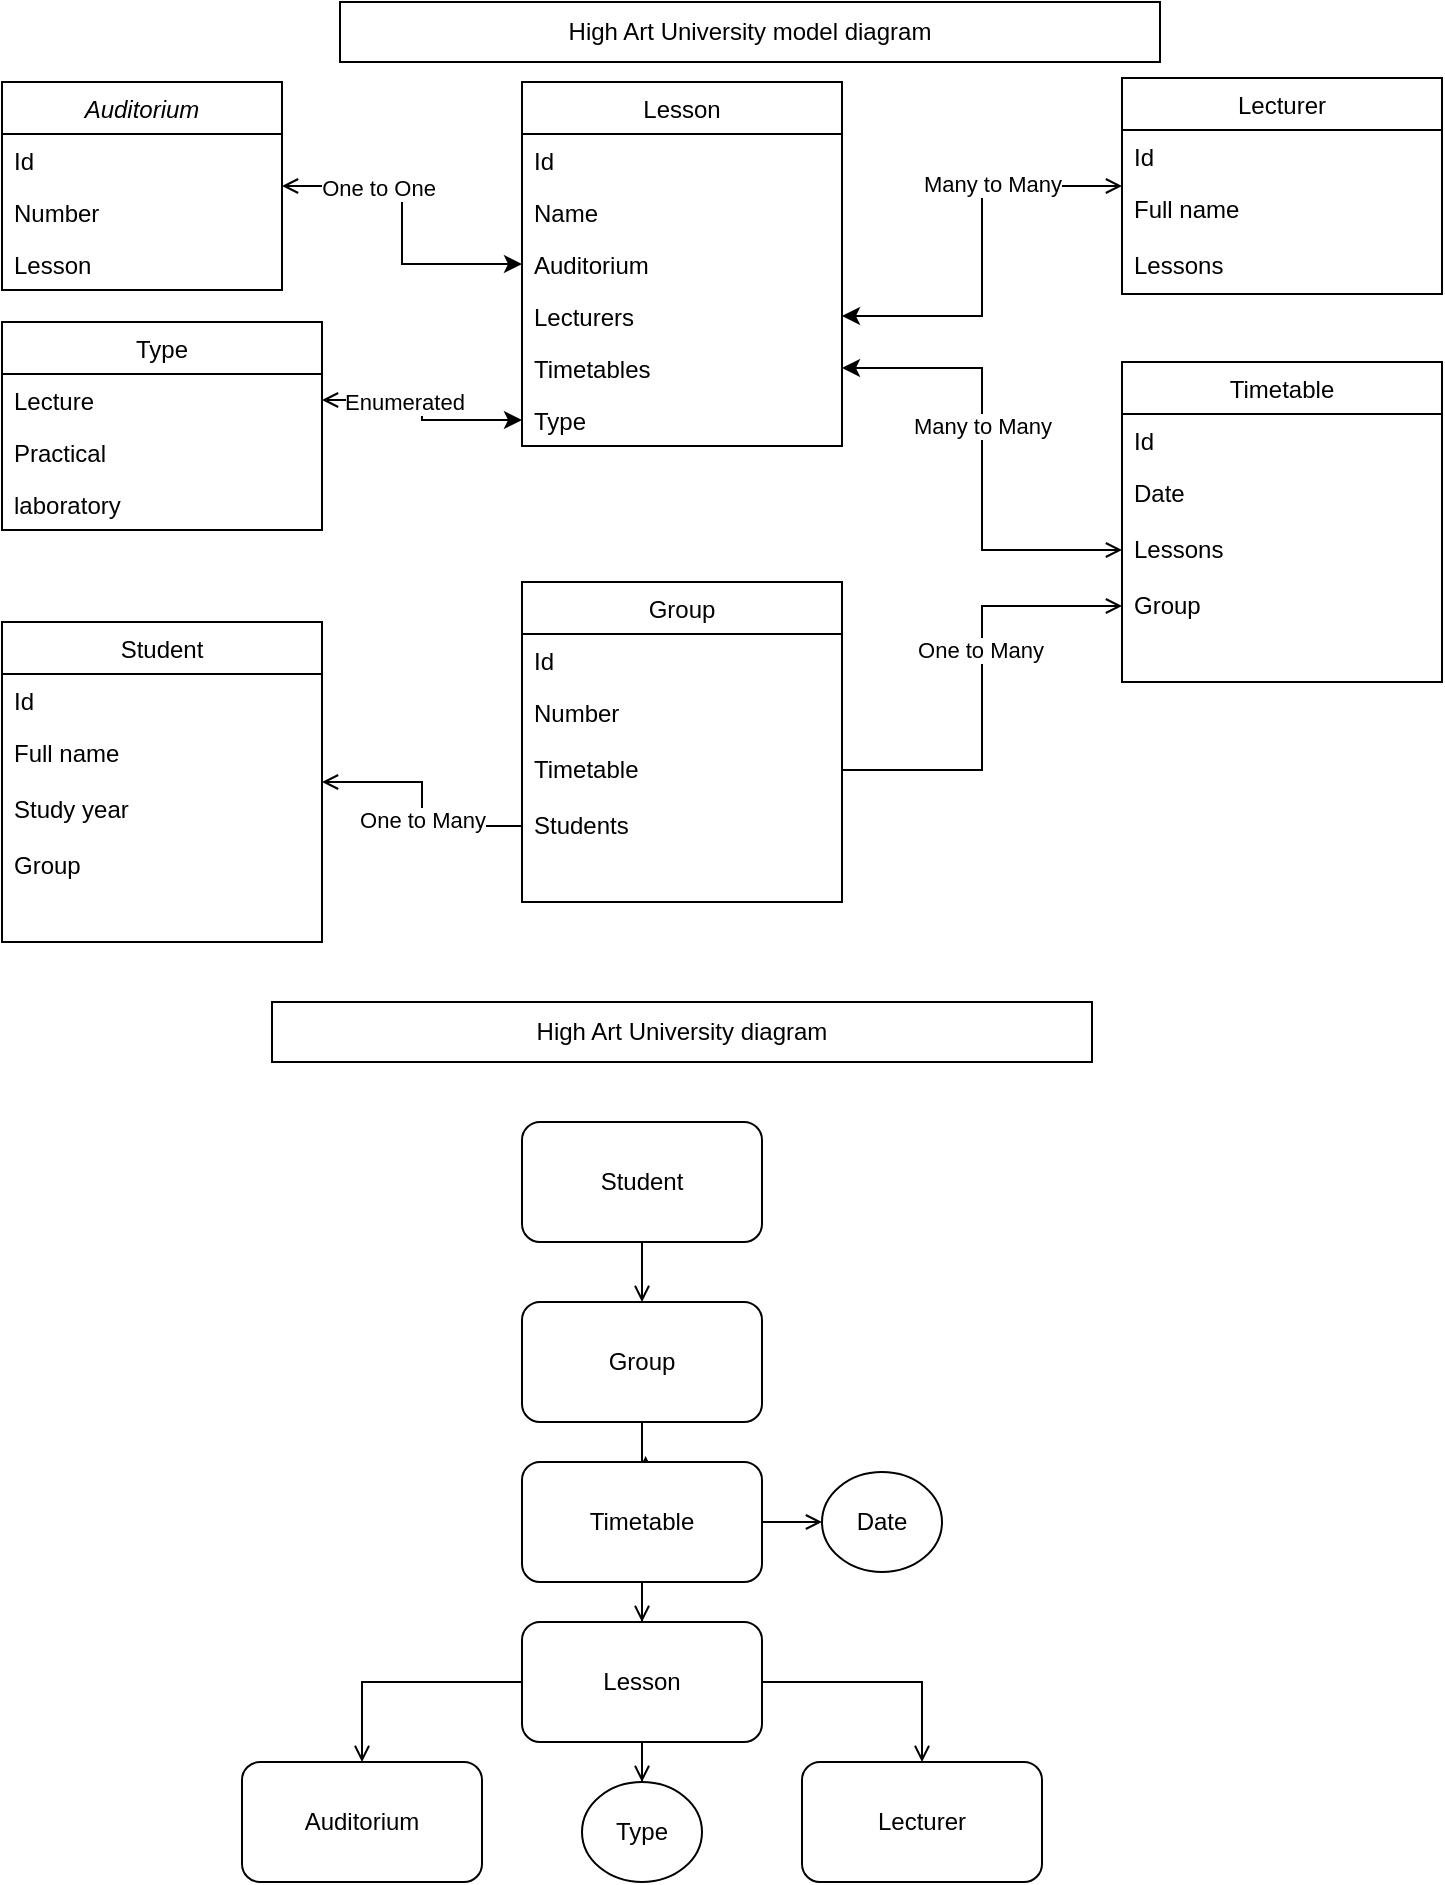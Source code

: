 <mxfile version="15.8.4" type="device"><diagram id="C5RBs43oDa-KdzZeNtuy" name="Page-1"><mxGraphModel dx="1447" dy="922" grid="1" gridSize="10" guides="1" tooltips="1" connect="1" arrows="1" fold="1" page="1" pageScale="1" pageWidth="827" pageHeight="1169" math="0" shadow="0"><root><mxCell id="WIyWlLk6GJQsqaUBKTNV-0"/><mxCell id="WIyWlLk6GJQsqaUBKTNV-1" parent="WIyWlLk6GJQsqaUBKTNV-0"/><mxCell id="4R60fi8ygrqA-SKmEUbd-10" style="edgeStyle=orthogonalEdgeStyle;rounded=0;orthogonalLoop=1;jettySize=auto;html=1;startArrow=open;startFill=0;endFill=1;" edge="1" parent="WIyWlLk6GJQsqaUBKTNV-1" source="zkfFHV4jXpPFQw0GAbJ--0" target="zkfFHV4jXpPFQw0GAbJ--17"><mxGeometry relative="1" as="geometry"/></mxCell><mxCell id="4R60fi8ygrqA-SKmEUbd-11" value="One to One" style="edgeLabel;html=1;align=center;verticalAlign=middle;resizable=0;points=[];" vertex="1" connectable="0" parent="4R60fi8ygrqA-SKmEUbd-10"><mxGeometry x="-0.404" y="-1" relative="1" as="geometry"><mxPoint as="offset"/></mxGeometry></mxCell><mxCell id="zkfFHV4jXpPFQw0GAbJ--0" value="Auditorium" style="swimlane;fontStyle=2;align=center;verticalAlign=top;childLayout=stackLayout;horizontal=1;startSize=26;horizontalStack=0;resizeParent=1;resizeLast=0;collapsible=1;marginBottom=0;rounded=0;shadow=0;strokeWidth=1;" parent="WIyWlLk6GJQsqaUBKTNV-1" vertex="1"><mxGeometry x="40" y="40" width="140" height="104" as="geometry"><mxRectangle x="220" y="120" width="160" height="26" as="alternateBounds"/></mxGeometry></mxCell><mxCell id="zkfFHV4jXpPFQw0GAbJ--1" value="Id " style="text;align=left;verticalAlign=top;spacingLeft=4;spacingRight=4;overflow=hidden;rotatable=0;points=[[0,0.5],[1,0.5]];portConstraint=eastwest;" parent="zkfFHV4jXpPFQw0GAbJ--0" vertex="1"><mxGeometry y="26" width="140" height="26" as="geometry"/></mxCell><mxCell id="zkfFHV4jXpPFQw0GAbJ--2" value="Number" style="text;align=left;verticalAlign=top;spacingLeft=4;spacingRight=4;overflow=hidden;rotatable=0;points=[[0,0.5],[1,0.5]];portConstraint=eastwest;rounded=0;shadow=0;html=0;" parent="zkfFHV4jXpPFQw0GAbJ--0" vertex="1"><mxGeometry y="52" width="140" height="26" as="geometry"/></mxCell><mxCell id="zkfFHV4jXpPFQw0GAbJ--3" value="Lesson" style="text;align=left;verticalAlign=top;spacingLeft=4;spacingRight=4;overflow=hidden;rotatable=0;points=[[0,0.5],[1,0.5]];portConstraint=eastwest;rounded=0;shadow=0;html=0;" parent="zkfFHV4jXpPFQw0GAbJ--0" vertex="1"><mxGeometry y="78" width="140" height="26" as="geometry"/></mxCell><mxCell id="4R60fi8ygrqA-SKmEUbd-35" style="edgeStyle=orthogonalEdgeStyle;rounded=0;orthogonalLoop=1;jettySize=auto;html=1;startArrow=open;startFill=0;endFill=0;endArrow=none;" edge="1" parent="WIyWlLk6GJQsqaUBKTNV-1" source="zkfFHV4jXpPFQw0GAbJ--6" target="4R60fi8ygrqA-SKmEUbd-34"><mxGeometry relative="1" as="geometry"/></mxCell><mxCell id="4R60fi8ygrqA-SKmEUbd-36" value="One to Many" style="edgeLabel;html=1;align=center;verticalAlign=middle;resizable=0;points=[];" vertex="1" connectable="0" parent="4R60fi8ygrqA-SKmEUbd-35"><mxGeometry x="0.131" relative="1" as="geometry"><mxPoint as="offset"/></mxGeometry></mxCell><mxCell id="zkfFHV4jXpPFQw0GAbJ--6" value="Student" style="swimlane;fontStyle=0;align=center;verticalAlign=top;childLayout=stackLayout;horizontal=1;startSize=26;horizontalStack=0;resizeParent=1;resizeLast=0;collapsible=1;marginBottom=0;rounded=0;shadow=0;strokeWidth=1;" parent="WIyWlLk6GJQsqaUBKTNV-1" vertex="1"><mxGeometry x="40" y="310" width="160" height="160" as="geometry"><mxRectangle x="130" y="380" width="160" height="26" as="alternateBounds"/></mxGeometry></mxCell><mxCell id="zkfFHV4jXpPFQw0GAbJ--7" value="Id" style="text;align=left;verticalAlign=top;spacingLeft=4;spacingRight=4;overflow=hidden;rotatable=0;points=[[0,0.5],[1,0.5]];portConstraint=eastwest;" parent="zkfFHV4jXpPFQw0GAbJ--6" vertex="1"><mxGeometry y="26" width="160" height="26" as="geometry"/></mxCell><mxCell id="zkfFHV4jXpPFQw0GAbJ--8" value="Full name" style="text;align=left;verticalAlign=top;spacingLeft=4;spacingRight=4;overflow=hidden;rotatable=0;points=[[0,0.5],[1,0.5]];portConstraint=eastwest;rounded=0;shadow=0;html=0;" parent="zkfFHV4jXpPFQw0GAbJ--6" vertex="1"><mxGeometry y="52" width="160" height="28" as="geometry"/></mxCell><mxCell id="4R60fi8ygrqA-SKmEUbd-8" value="Study year" style="text;align=left;verticalAlign=top;spacingLeft=4;spacingRight=4;overflow=hidden;rotatable=0;points=[[0,0.5],[1,0.5]];portConstraint=eastwest;rounded=0;shadow=0;html=0;" vertex="1" parent="zkfFHV4jXpPFQw0GAbJ--6"><mxGeometry y="80" width="160" height="28" as="geometry"/></mxCell><mxCell id="4R60fi8ygrqA-SKmEUbd-9" value="Group" style="text;align=left;verticalAlign=top;spacingLeft=4;spacingRight=4;overflow=hidden;rotatable=0;points=[[0,0.5],[1,0.5]];portConstraint=eastwest;rounded=0;shadow=0;html=0;" vertex="1" parent="zkfFHV4jXpPFQw0GAbJ--6"><mxGeometry y="108" width="160" height="28" as="geometry"/></mxCell><mxCell id="zkfFHV4jXpPFQw0GAbJ--13" value="Type" style="swimlane;fontStyle=0;align=center;verticalAlign=top;childLayout=stackLayout;horizontal=1;startSize=26;horizontalStack=0;resizeParent=1;resizeLast=0;collapsible=1;marginBottom=0;rounded=0;shadow=0;strokeWidth=1;" parent="WIyWlLk6GJQsqaUBKTNV-1" vertex="1"><mxGeometry x="40" y="160" width="160" height="104" as="geometry"><mxRectangle x="340" y="380" width="170" height="26" as="alternateBounds"/></mxGeometry></mxCell><mxCell id="zkfFHV4jXpPFQw0GAbJ--14" value="Lecture" style="text;align=left;verticalAlign=top;spacingLeft=4;spacingRight=4;overflow=hidden;rotatable=0;points=[[0,0.5],[1,0.5]];portConstraint=eastwest;" parent="zkfFHV4jXpPFQw0GAbJ--13" vertex="1"><mxGeometry y="26" width="160" height="26" as="geometry"/></mxCell><mxCell id="4R60fi8ygrqA-SKmEUbd-12" value="Practical" style="text;align=left;verticalAlign=top;spacingLeft=4;spacingRight=4;overflow=hidden;rotatable=0;points=[[0,0.5],[1,0.5]];portConstraint=eastwest;" vertex="1" parent="zkfFHV4jXpPFQw0GAbJ--13"><mxGeometry y="52" width="160" height="26" as="geometry"/></mxCell><mxCell id="4R60fi8ygrqA-SKmEUbd-13" value="laboratory" style="text;align=left;verticalAlign=top;spacingLeft=4;spacingRight=4;overflow=hidden;rotatable=0;points=[[0,0.5],[1,0.5]];portConstraint=eastwest;" vertex="1" parent="zkfFHV4jXpPFQw0GAbJ--13"><mxGeometry y="78" width="160" height="26" as="geometry"/></mxCell><mxCell id="zkfFHV4jXpPFQw0GAbJ--17" value="Lesson" style="swimlane;fontStyle=0;align=center;verticalAlign=top;childLayout=stackLayout;horizontal=1;startSize=26;horizontalStack=0;resizeParent=1;resizeLast=0;collapsible=1;marginBottom=0;rounded=0;shadow=0;strokeWidth=1;" parent="WIyWlLk6GJQsqaUBKTNV-1" vertex="1"><mxGeometry x="300" y="40" width="160" height="182" as="geometry"><mxRectangle x="550" y="140" width="160" height="26" as="alternateBounds"/></mxGeometry></mxCell><mxCell id="zkfFHV4jXpPFQw0GAbJ--18" value="Id" style="text;align=left;verticalAlign=top;spacingLeft=4;spacingRight=4;overflow=hidden;rotatable=0;points=[[0,0.5],[1,0.5]];portConstraint=eastwest;" parent="zkfFHV4jXpPFQw0GAbJ--17" vertex="1"><mxGeometry y="26" width="160" height="26" as="geometry"/></mxCell><mxCell id="4R60fi8ygrqA-SKmEUbd-7" value="Name" style="text;align=left;verticalAlign=top;spacingLeft=4;spacingRight=4;overflow=hidden;rotatable=0;points=[[0,0.5],[1,0.5]];portConstraint=eastwest;rounded=0;shadow=0;html=0;" vertex="1" parent="zkfFHV4jXpPFQw0GAbJ--17"><mxGeometry y="52" width="160" height="26" as="geometry"/></mxCell><mxCell id="zkfFHV4jXpPFQw0GAbJ--19" value="Auditorium" style="text;align=left;verticalAlign=top;spacingLeft=4;spacingRight=4;overflow=hidden;rotatable=0;points=[[0,0.5],[1,0.5]];portConstraint=eastwest;rounded=0;shadow=0;html=0;" parent="zkfFHV4jXpPFQw0GAbJ--17" vertex="1"><mxGeometry y="78" width="160" height="26" as="geometry"/></mxCell><mxCell id="zkfFHV4jXpPFQw0GAbJ--20" value="Lecturers" style="text;align=left;verticalAlign=top;spacingLeft=4;spacingRight=4;overflow=hidden;rotatable=0;points=[[0,0.5],[1,0.5]];portConstraint=eastwest;rounded=0;shadow=0;html=0;" parent="zkfFHV4jXpPFQw0GAbJ--17" vertex="1"><mxGeometry y="104" width="160" height="26" as="geometry"/></mxCell><mxCell id="zkfFHV4jXpPFQw0GAbJ--21" value="Timetables" style="text;align=left;verticalAlign=top;spacingLeft=4;spacingRight=4;overflow=hidden;rotatable=0;points=[[0,0.5],[1,0.5]];portConstraint=eastwest;rounded=0;shadow=0;html=0;" parent="zkfFHV4jXpPFQw0GAbJ--17" vertex="1"><mxGeometry y="130" width="160" height="26" as="geometry"/></mxCell><mxCell id="zkfFHV4jXpPFQw0GAbJ--22" value="Type" style="text;align=left;verticalAlign=top;spacingLeft=4;spacingRight=4;overflow=hidden;rotatable=0;points=[[0,0.5],[1,0.5]];portConstraint=eastwest;rounded=0;shadow=0;html=0;" parent="zkfFHV4jXpPFQw0GAbJ--17" vertex="1"><mxGeometry y="156" width="160" height="26" as="geometry"/></mxCell><mxCell id="4R60fi8ygrqA-SKmEUbd-14" style="edgeStyle=orthogonalEdgeStyle;rounded=0;orthogonalLoop=1;jettySize=auto;html=1;startArrow=open;startFill=0;endFill=1;" edge="1" parent="WIyWlLk6GJQsqaUBKTNV-1" source="zkfFHV4jXpPFQw0GAbJ--14" target="zkfFHV4jXpPFQw0GAbJ--22"><mxGeometry relative="1" as="geometry"/></mxCell><mxCell id="4R60fi8ygrqA-SKmEUbd-15" value="Enumerated" style="edgeLabel;html=1;align=center;verticalAlign=middle;resizable=0;points=[];" vertex="1" connectable="0" parent="4R60fi8ygrqA-SKmEUbd-14"><mxGeometry x="-0.258" y="-1" relative="1" as="geometry"><mxPoint as="offset"/></mxGeometry></mxCell><mxCell id="4R60fi8ygrqA-SKmEUbd-21" style="edgeStyle=orthogonalEdgeStyle;rounded=0;orthogonalLoop=1;jettySize=auto;html=1;startArrow=open;startFill=0;endFill=1;" edge="1" parent="WIyWlLk6GJQsqaUBKTNV-1" source="4R60fi8ygrqA-SKmEUbd-16" target="zkfFHV4jXpPFQw0GAbJ--20"><mxGeometry relative="1" as="geometry"/></mxCell><mxCell id="4R60fi8ygrqA-SKmEUbd-22" value="Many to Many" style="edgeLabel;html=1;align=center;verticalAlign=middle;resizable=0;points=[];" vertex="1" connectable="0" parent="4R60fi8ygrqA-SKmEUbd-21"><mxGeometry x="-0.364" y="-1" relative="1" as="geometry"><mxPoint as="offset"/></mxGeometry></mxCell><mxCell id="4R60fi8ygrqA-SKmEUbd-16" value="Lecturer" style="swimlane;fontStyle=0;align=center;verticalAlign=top;childLayout=stackLayout;horizontal=1;startSize=26;horizontalStack=0;resizeParent=1;resizeLast=0;collapsible=1;marginBottom=0;rounded=0;shadow=0;strokeWidth=1;" vertex="1" parent="WIyWlLk6GJQsqaUBKTNV-1"><mxGeometry x="600" y="38" width="160" height="108" as="geometry"><mxRectangle x="130" y="380" width="160" height="26" as="alternateBounds"/></mxGeometry></mxCell><mxCell id="4R60fi8ygrqA-SKmEUbd-17" value="Id" style="text;align=left;verticalAlign=top;spacingLeft=4;spacingRight=4;overflow=hidden;rotatable=0;points=[[0,0.5],[1,0.5]];portConstraint=eastwest;" vertex="1" parent="4R60fi8ygrqA-SKmEUbd-16"><mxGeometry y="26" width="160" height="26" as="geometry"/></mxCell><mxCell id="4R60fi8ygrqA-SKmEUbd-18" value="Full name" style="text;align=left;verticalAlign=top;spacingLeft=4;spacingRight=4;overflow=hidden;rotatable=0;points=[[0,0.5],[1,0.5]];portConstraint=eastwest;rounded=0;shadow=0;html=0;" vertex="1" parent="4R60fi8ygrqA-SKmEUbd-16"><mxGeometry y="52" width="160" height="28" as="geometry"/></mxCell><mxCell id="4R60fi8ygrqA-SKmEUbd-19" value="Lessons" style="text;align=left;verticalAlign=top;spacingLeft=4;spacingRight=4;overflow=hidden;rotatable=0;points=[[0,0.5],[1,0.5]];portConstraint=eastwest;rounded=0;shadow=0;html=0;" vertex="1" parent="4R60fi8ygrqA-SKmEUbd-16"><mxGeometry y="80" width="160" height="28" as="geometry"/></mxCell><mxCell id="4R60fi8ygrqA-SKmEUbd-28" style="edgeStyle=orthogonalEdgeStyle;rounded=0;orthogonalLoop=1;jettySize=auto;html=1;startArrow=open;startFill=0;endFill=1;" edge="1" parent="WIyWlLk6GJQsqaUBKTNV-1" source="4R60fi8ygrqA-SKmEUbd-26" target="zkfFHV4jXpPFQw0GAbJ--21"><mxGeometry relative="1" as="geometry"/></mxCell><mxCell id="4R60fi8ygrqA-SKmEUbd-29" value="Many to Many" style="edgeLabel;html=1;align=center;verticalAlign=middle;resizable=0;points=[];" vertex="1" connectable="0" parent="4R60fi8ygrqA-SKmEUbd-28"><mxGeometry x="0.146" relative="1" as="geometry"><mxPoint as="offset"/></mxGeometry></mxCell><mxCell id="4R60fi8ygrqA-SKmEUbd-23" value="Timetable" style="swimlane;fontStyle=0;align=center;verticalAlign=top;childLayout=stackLayout;horizontal=1;startSize=26;horizontalStack=0;resizeParent=1;resizeLast=0;collapsible=1;marginBottom=0;rounded=0;shadow=0;strokeWidth=1;" vertex="1" parent="WIyWlLk6GJQsqaUBKTNV-1"><mxGeometry x="600" y="180" width="160" height="160" as="geometry"><mxRectangle x="130" y="380" width="160" height="26" as="alternateBounds"/></mxGeometry></mxCell><mxCell id="4R60fi8ygrqA-SKmEUbd-24" value="Id" style="text;align=left;verticalAlign=top;spacingLeft=4;spacingRight=4;overflow=hidden;rotatable=0;points=[[0,0.5],[1,0.5]];portConstraint=eastwest;" vertex="1" parent="4R60fi8ygrqA-SKmEUbd-23"><mxGeometry y="26" width="160" height="26" as="geometry"/></mxCell><mxCell id="4R60fi8ygrqA-SKmEUbd-25" value="Date" style="text;align=left;verticalAlign=top;spacingLeft=4;spacingRight=4;overflow=hidden;rotatable=0;points=[[0,0.5],[1,0.5]];portConstraint=eastwest;rounded=0;shadow=0;html=0;" vertex="1" parent="4R60fi8ygrqA-SKmEUbd-23"><mxGeometry y="52" width="160" height="28" as="geometry"/></mxCell><mxCell id="4R60fi8ygrqA-SKmEUbd-26" value="Lessons" style="text;align=left;verticalAlign=top;spacingLeft=4;spacingRight=4;overflow=hidden;rotatable=0;points=[[0,0.5],[1,0.5]];portConstraint=eastwest;rounded=0;shadow=0;html=0;" vertex="1" parent="4R60fi8ygrqA-SKmEUbd-23"><mxGeometry y="80" width="160" height="28" as="geometry"/></mxCell><mxCell id="4R60fi8ygrqA-SKmEUbd-27" value="Group" style="text;align=left;verticalAlign=top;spacingLeft=4;spacingRight=4;overflow=hidden;rotatable=0;points=[[0,0.5],[1,0.5]];portConstraint=eastwest;rounded=0;shadow=0;html=0;" vertex="1" parent="4R60fi8ygrqA-SKmEUbd-23"><mxGeometry y="108" width="160" height="28" as="geometry"/></mxCell><mxCell id="4R60fi8ygrqA-SKmEUbd-30" value="Group" style="swimlane;fontStyle=0;align=center;verticalAlign=top;childLayout=stackLayout;horizontal=1;startSize=26;horizontalStack=0;resizeParent=1;resizeLast=0;collapsible=1;marginBottom=0;rounded=0;shadow=0;strokeWidth=1;" vertex="1" parent="WIyWlLk6GJQsqaUBKTNV-1"><mxGeometry x="300" y="290" width="160" height="160" as="geometry"><mxRectangle x="130" y="380" width="160" height="26" as="alternateBounds"/></mxGeometry></mxCell><mxCell id="4R60fi8ygrqA-SKmEUbd-31" value="Id" style="text;align=left;verticalAlign=top;spacingLeft=4;spacingRight=4;overflow=hidden;rotatable=0;points=[[0,0.5],[1,0.5]];portConstraint=eastwest;" vertex="1" parent="4R60fi8ygrqA-SKmEUbd-30"><mxGeometry y="26" width="160" height="26" as="geometry"/></mxCell><mxCell id="4R60fi8ygrqA-SKmEUbd-32" value="Number" style="text;align=left;verticalAlign=top;spacingLeft=4;spacingRight=4;overflow=hidden;rotatable=0;points=[[0,0.5],[1,0.5]];portConstraint=eastwest;rounded=0;shadow=0;html=0;" vertex="1" parent="4R60fi8ygrqA-SKmEUbd-30"><mxGeometry y="52" width="160" height="28" as="geometry"/></mxCell><mxCell id="4R60fi8ygrqA-SKmEUbd-33" value="Timetable" style="text;align=left;verticalAlign=top;spacingLeft=4;spacingRight=4;overflow=hidden;rotatable=0;points=[[0,0.5],[1,0.5]];portConstraint=eastwest;rounded=0;shadow=0;html=0;" vertex="1" parent="4R60fi8ygrqA-SKmEUbd-30"><mxGeometry y="80" width="160" height="28" as="geometry"/></mxCell><mxCell id="4R60fi8ygrqA-SKmEUbd-34" value="Students" style="text;align=left;verticalAlign=top;spacingLeft=4;spacingRight=4;overflow=hidden;rotatable=0;points=[[0,0.5],[1,0.5]];portConstraint=eastwest;rounded=0;shadow=0;html=0;" vertex="1" parent="4R60fi8ygrqA-SKmEUbd-30"><mxGeometry y="108" width="160" height="28" as="geometry"/></mxCell><mxCell id="4R60fi8ygrqA-SKmEUbd-37" style="edgeStyle=orthogonalEdgeStyle;rounded=0;orthogonalLoop=1;jettySize=auto;html=1;startArrow=none;startFill=0;endArrow=open;endFill=0;" edge="1" parent="WIyWlLk6GJQsqaUBKTNV-1" source="4R60fi8ygrqA-SKmEUbd-33" target="4R60fi8ygrqA-SKmEUbd-27"><mxGeometry relative="1" as="geometry"/></mxCell><mxCell id="4R60fi8ygrqA-SKmEUbd-38" value="One to Many" style="edgeLabel;html=1;align=center;verticalAlign=middle;resizable=0;points=[];" vertex="1" connectable="0" parent="4R60fi8ygrqA-SKmEUbd-37"><mxGeometry x="0.171" y="1" relative="1" as="geometry"><mxPoint as="offset"/></mxGeometry></mxCell><mxCell id="4R60fi8ygrqA-SKmEUbd-39" value="High Art University model diagram" style="rounded=0;whiteSpace=wrap;html=1;fillColor=default;" vertex="1" parent="WIyWlLk6GJQsqaUBKTNV-1"><mxGeometry x="209" width="410" height="30" as="geometry"/></mxCell><mxCell id="4R60fi8ygrqA-SKmEUbd-40" value="High Art University diagram" style="rounded=0;whiteSpace=wrap;html=1;fillColor=default;" vertex="1" parent="WIyWlLk6GJQsqaUBKTNV-1"><mxGeometry x="175" y="500" width="410" height="30" as="geometry"/></mxCell><mxCell id="4R60fi8ygrqA-SKmEUbd-44" style="edgeStyle=orthogonalEdgeStyle;rounded=0;orthogonalLoop=1;jettySize=auto;html=1;entryX=0.5;entryY=0;entryDx=0;entryDy=0;startArrow=none;startFill=0;endArrow=open;endFill=0;" edge="1" parent="WIyWlLk6GJQsqaUBKTNV-1" source="4R60fi8ygrqA-SKmEUbd-41" target="4R60fi8ygrqA-SKmEUbd-43"><mxGeometry relative="1" as="geometry"/></mxCell><mxCell id="4R60fi8ygrqA-SKmEUbd-41" value="Student" style="rounded=1;whiteSpace=wrap;html=1;fillColor=default;" vertex="1" parent="WIyWlLk6GJQsqaUBKTNV-1"><mxGeometry x="300" y="560" width="120" height="60" as="geometry"/></mxCell><mxCell id="4R60fi8ygrqA-SKmEUbd-48" style="edgeStyle=orthogonalEdgeStyle;rounded=0;orthogonalLoop=1;jettySize=auto;html=1;entryX=0.515;entryY=-0.05;entryDx=0;entryDy=0;entryPerimeter=0;startArrow=none;startFill=0;endArrow=open;endFill=0;" edge="1" parent="WIyWlLk6GJQsqaUBKTNV-1" source="4R60fi8ygrqA-SKmEUbd-43" target="4R60fi8ygrqA-SKmEUbd-46"><mxGeometry relative="1" as="geometry"/></mxCell><mxCell id="4R60fi8ygrqA-SKmEUbd-43" value="Group" style="rounded=1;whiteSpace=wrap;html=1;fillColor=default;" vertex="1" parent="WIyWlLk6GJQsqaUBKTNV-1"><mxGeometry x="300" y="650" width="120" height="60" as="geometry"/></mxCell><mxCell id="4R60fi8ygrqA-SKmEUbd-51" style="edgeStyle=orthogonalEdgeStyle;rounded=0;orthogonalLoop=1;jettySize=auto;html=1;startArrow=none;startFill=0;endArrow=open;endFill=0;" edge="1" parent="WIyWlLk6GJQsqaUBKTNV-1" source="4R60fi8ygrqA-SKmEUbd-45" target="4R60fi8ygrqA-SKmEUbd-47"><mxGeometry relative="1" as="geometry"/></mxCell><mxCell id="4R60fi8ygrqA-SKmEUbd-52" style="edgeStyle=orthogonalEdgeStyle;rounded=0;orthogonalLoop=1;jettySize=auto;html=1;startArrow=none;startFill=0;endArrow=open;endFill=0;" edge="1" parent="WIyWlLk6GJQsqaUBKTNV-1" source="4R60fi8ygrqA-SKmEUbd-45" target="4R60fi8ygrqA-SKmEUbd-50"><mxGeometry relative="1" as="geometry"/></mxCell><mxCell id="4R60fi8ygrqA-SKmEUbd-56" style="edgeStyle=orthogonalEdgeStyle;rounded=0;orthogonalLoop=1;jettySize=auto;html=1;entryX=0.5;entryY=0;entryDx=0;entryDy=0;startArrow=none;startFill=0;endArrow=open;endFill=0;" edge="1" parent="WIyWlLk6GJQsqaUBKTNV-1" source="4R60fi8ygrqA-SKmEUbd-45" target="4R60fi8ygrqA-SKmEUbd-55"><mxGeometry relative="1" as="geometry"/></mxCell><mxCell id="4R60fi8ygrqA-SKmEUbd-45" value="Lesson" style="rounded=1;whiteSpace=wrap;html=1;fillColor=default;" vertex="1" parent="WIyWlLk6GJQsqaUBKTNV-1"><mxGeometry x="300" y="810" width="120" height="60" as="geometry"/></mxCell><mxCell id="4R60fi8ygrqA-SKmEUbd-49" style="edgeStyle=orthogonalEdgeStyle;rounded=0;orthogonalLoop=1;jettySize=auto;html=1;entryX=0.5;entryY=0;entryDx=0;entryDy=0;startArrow=none;startFill=0;endArrow=open;endFill=0;" edge="1" parent="WIyWlLk6GJQsqaUBKTNV-1" source="4R60fi8ygrqA-SKmEUbd-46" target="4R60fi8ygrqA-SKmEUbd-45"><mxGeometry relative="1" as="geometry"/></mxCell><mxCell id="4R60fi8ygrqA-SKmEUbd-54" style="edgeStyle=orthogonalEdgeStyle;rounded=0;orthogonalLoop=1;jettySize=auto;html=1;entryX=0;entryY=0.5;entryDx=0;entryDy=0;startArrow=none;startFill=0;endArrow=open;endFill=0;" edge="1" parent="WIyWlLk6GJQsqaUBKTNV-1" source="4R60fi8ygrqA-SKmEUbd-46" target="4R60fi8ygrqA-SKmEUbd-53"><mxGeometry relative="1" as="geometry"/></mxCell><mxCell id="4R60fi8ygrqA-SKmEUbd-46" value="Timetable" style="rounded=1;whiteSpace=wrap;html=1;fillColor=default;" vertex="1" parent="WIyWlLk6GJQsqaUBKTNV-1"><mxGeometry x="300" y="730" width="120" height="60" as="geometry"/></mxCell><mxCell id="4R60fi8ygrqA-SKmEUbd-47" value="Auditorium" style="rounded=1;whiteSpace=wrap;html=1;fillColor=default;" vertex="1" parent="WIyWlLk6GJQsqaUBKTNV-1"><mxGeometry x="160" y="880" width="120" height="60" as="geometry"/></mxCell><mxCell id="4R60fi8ygrqA-SKmEUbd-50" value="Lecturer" style="rounded=1;whiteSpace=wrap;html=1;fillColor=default;" vertex="1" parent="WIyWlLk6GJQsqaUBKTNV-1"><mxGeometry x="440" y="880" width="120" height="60" as="geometry"/></mxCell><mxCell id="4R60fi8ygrqA-SKmEUbd-53" value="Date" style="ellipse;whiteSpace=wrap;html=1;fillColor=default;" vertex="1" parent="WIyWlLk6GJQsqaUBKTNV-1"><mxGeometry x="450" y="735" width="60" height="50" as="geometry"/></mxCell><mxCell id="4R60fi8ygrqA-SKmEUbd-55" value="Type" style="ellipse;whiteSpace=wrap;html=1;fillColor=default;" vertex="1" parent="WIyWlLk6GJQsqaUBKTNV-1"><mxGeometry x="330" y="890" width="60" height="50" as="geometry"/></mxCell></root></mxGraphModel></diagram></mxfile>